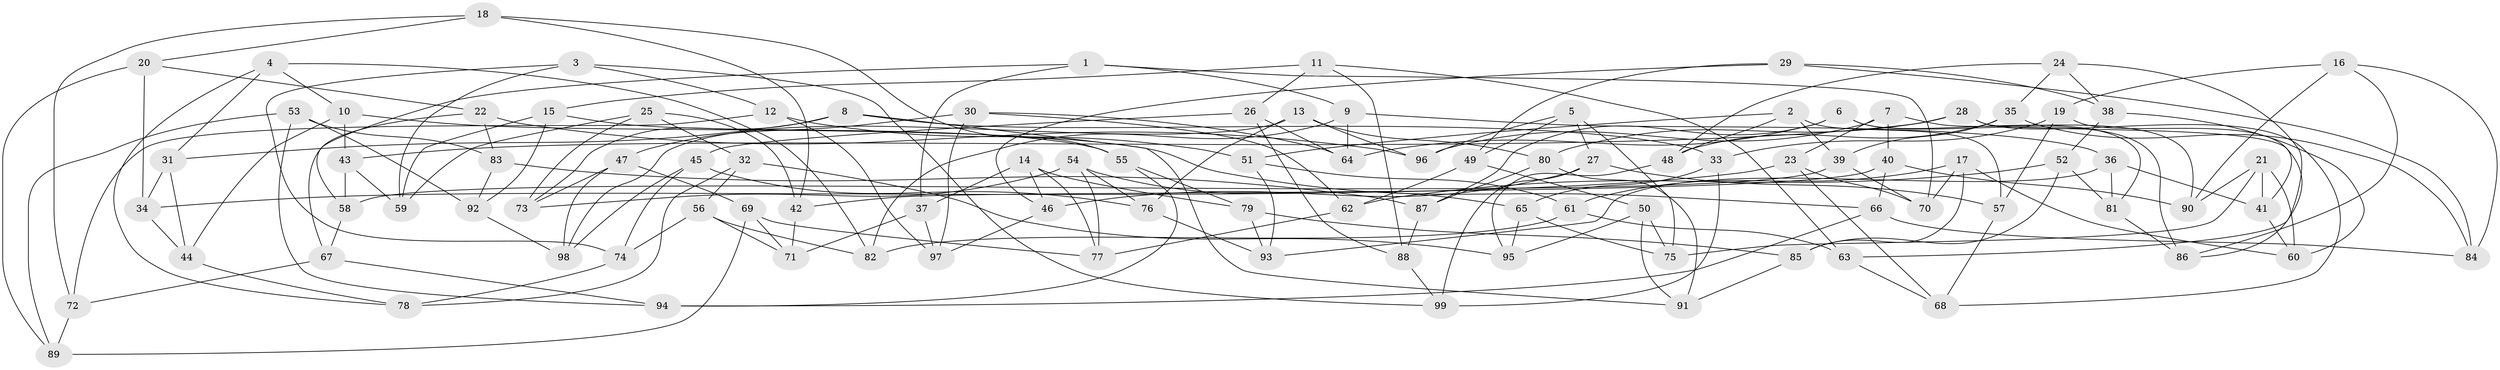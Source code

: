 // coarse degree distribution, {13: 0.02564102564102564, 4: 0.358974358974359, 10: 0.07692307692307693, 8: 0.07692307692307693, 5: 0.05128205128205128, 6: 0.23076923076923078, 11: 0.05128205128205128, 9: 0.05128205128205128, 7: 0.05128205128205128, 3: 0.02564102564102564}
// Generated by graph-tools (version 1.1) at 2025/20/03/04/25 18:20:42]
// undirected, 99 vertices, 198 edges
graph export_dot {
graph [start="1"]
  node [color=gray90,style=filled];
  1;
  2;
  3;
  4;
  5;
  6;
  7;
  8;
  9;
  10;
  11;
  12;
  13;
  14;
  15;
  16;
  17;
  18;
  19;
  20;
  21;
  22;
  23;
  24;
  25;
  26;
  27;
  28;
  29;
  30;
  31;
  32;
  33;
  34;
  35;
  36;
  37;
  38;
  39;
  40;
  41;
  42;
  43;
  44;
  45;
  46;
  47;
  48;
  49;
  50;
  51;
  52;
  53;
  54;
  55;
  56;
  57;
  58;
  59;
  60;
  61;
  62;
  63;
  64;
  65;
  66;
  67;
  68;
  69;
  70;
  71;
  72;
  73;
  74;
  75;
  76;
  77;
  78;
  79;
  80;
  81;
  82;
  83;
  84;
  85;
  86;
  87;
  88;
  89;
  90;
  91;
  92;
  93;
  94;
  95;
  96;
  97;
  98;
  99;
  1 -- 37;
  1 -- 58;
  1 -- 9;
  1 -- 70;
  2 -- 39;
  2 -- 51;
  2 -- 48;
  2 -- 57;
  3 -- 74;
  3 -- 99;
  3 -- 12;
  3 -- 59;
  4 -- 78;
  4 -- 82;
  4 -- 31;
  4 -- 10;
  5 -- 27;
  5 -- 75;
  5 -- 49;
  5 -- 96;
  6 -- 81;
  6 -- 86;
  6 -- 87;
  6 -- 64;
  7 -- 96;
  7 -- 90;
  7 -- 23;
  7 -- 40;
  8 -- 91;
  8 -- 31;
  8 -- 33;
  8 -- 73;
  9 -- 64;
  9 -- 36;
  9 -- 82;
  10 -- 43;
  10 -- 66;
  10 -- 44;
  11 -- 63;
  11 -- 88;
  11 -- 15;
  11 -- 26;
  12 -- 51;
  12 -- 97;
  12 -- 72;
  13 -- 98;
  13 -- 76;
  13 -- 96;
  13 -- 80;
  14 -- 37;
  14 -- 46;
  14 -- 79;
  14 -- 77;
  15 -- 59;
  15 -- 92;
  15 -- 55;
  16 -- 90;
  16 -- 84;
  16 -- 19;
  16 -- 86;
  17 -- 70;
  17 -- 85;
  17 -- 60;
  17 -- 61;
  18 -- 72;
  18 -- 20;
  18 -- 42;
  18 -- 55;
  19 -- 33;
  19 -- 57;
  19 -- 41;
  20 -- 89;
  20 -- 34;
  20 -- 22;
  21 -- 60;
  21 -- 75;
  21 -- 41;
  21 -- 90;
  22 -- 67;
  22 -- 83;
  22 -- 96;
  23 -- 68;
  23 -- 70;
  23 -- 34;
  24 -- 48;
  24 -- 63;
  24 -- 35;
  24 -- 38;
  25 -- 32;
  25 -- 59;
  25 -- 42;
  25 -- 73;
  26 -- 45;
  26 -- 64;
  26 -- 88;
  27 -- 99;
  27 -- 57;
  27 -- 46;
  28 -- 43;
  28 -- 68;
  28 -- 86;
  28 -- 80;
  29 -- 49;
  29 -- 38;
  29 -- 46;
  29 -- 84;
  30 -- 47;
  30 -- 62;
  30 -- 64;
  30 -- 97;
  31 -- 44;
  31 -- 34;
  32 -- 56;
  32 -- 78;
  32 -- 95;
  33 -- 65;
  33 -- 99;
  34 -- 44;
  35 -- 84;
  35 -- 48;
  35 -- 39;
  36 -- 81;
  36 -- 93;
  36 -- 41;
  37 -- 71;
  37 -- 97;
  38 -- 60;
  38 -- 52;
  39 -- 70;
  39 -- 58;
  40 -- 42;
  40 -- 90;
  40 -- 66;
  41 -- 60;
  42 -- 71;
  43 -- 59;
  43 -- 58;
  44 -- 78;
  45 -- 76;
  45 -- 98;
  45 -- 74;
  46 -- 97;
  47 -- 73;
  47 -- 69;
  47 -- 98;
  48 -- 95;
  49 -- 62;
  49 -- 50;
  50 -- 91;
  50 -- 95;
  50 -- 75;
  51 -- 61;
  51 -- 93;
  52 -- 85;
  52 -- 81;
  52 -- 62;
  53 -- 83;
  53 -- 94;
  53 -- 89;
  53 -- 92;
  54 -- 65;
  54 -- 76;
  54 -- 77;
  54 -- 73;
  55 -- 79;
  55 -- 94;
  56 -- 71;
  56 -- 74;
  56 -- 82;
  57 -- 68;
  58 -- 67;
  61 -- 82;
  61 -- 63;
  62 -- 77;
  63 -- 68;
  65 -- 95;
  65 -- 75;
  66 -- 94;
  66 -- 84;
  67 -- 72;
  67 -- 94;
  69 -- 71;
  69 -- 89;
  69 -- 77;
  72 -- 89;
  74 -- 78;
  76 -- 93;
  79 -- 85;
  79 -- 93;
  80 -- 91;
  80 -- 87;
  81 -- 86;
  83 -- 92;
  83 -- 87;
  85 -- 91;
  87 -- 88;
  88 -- 99;
  92 -- 98;
}
